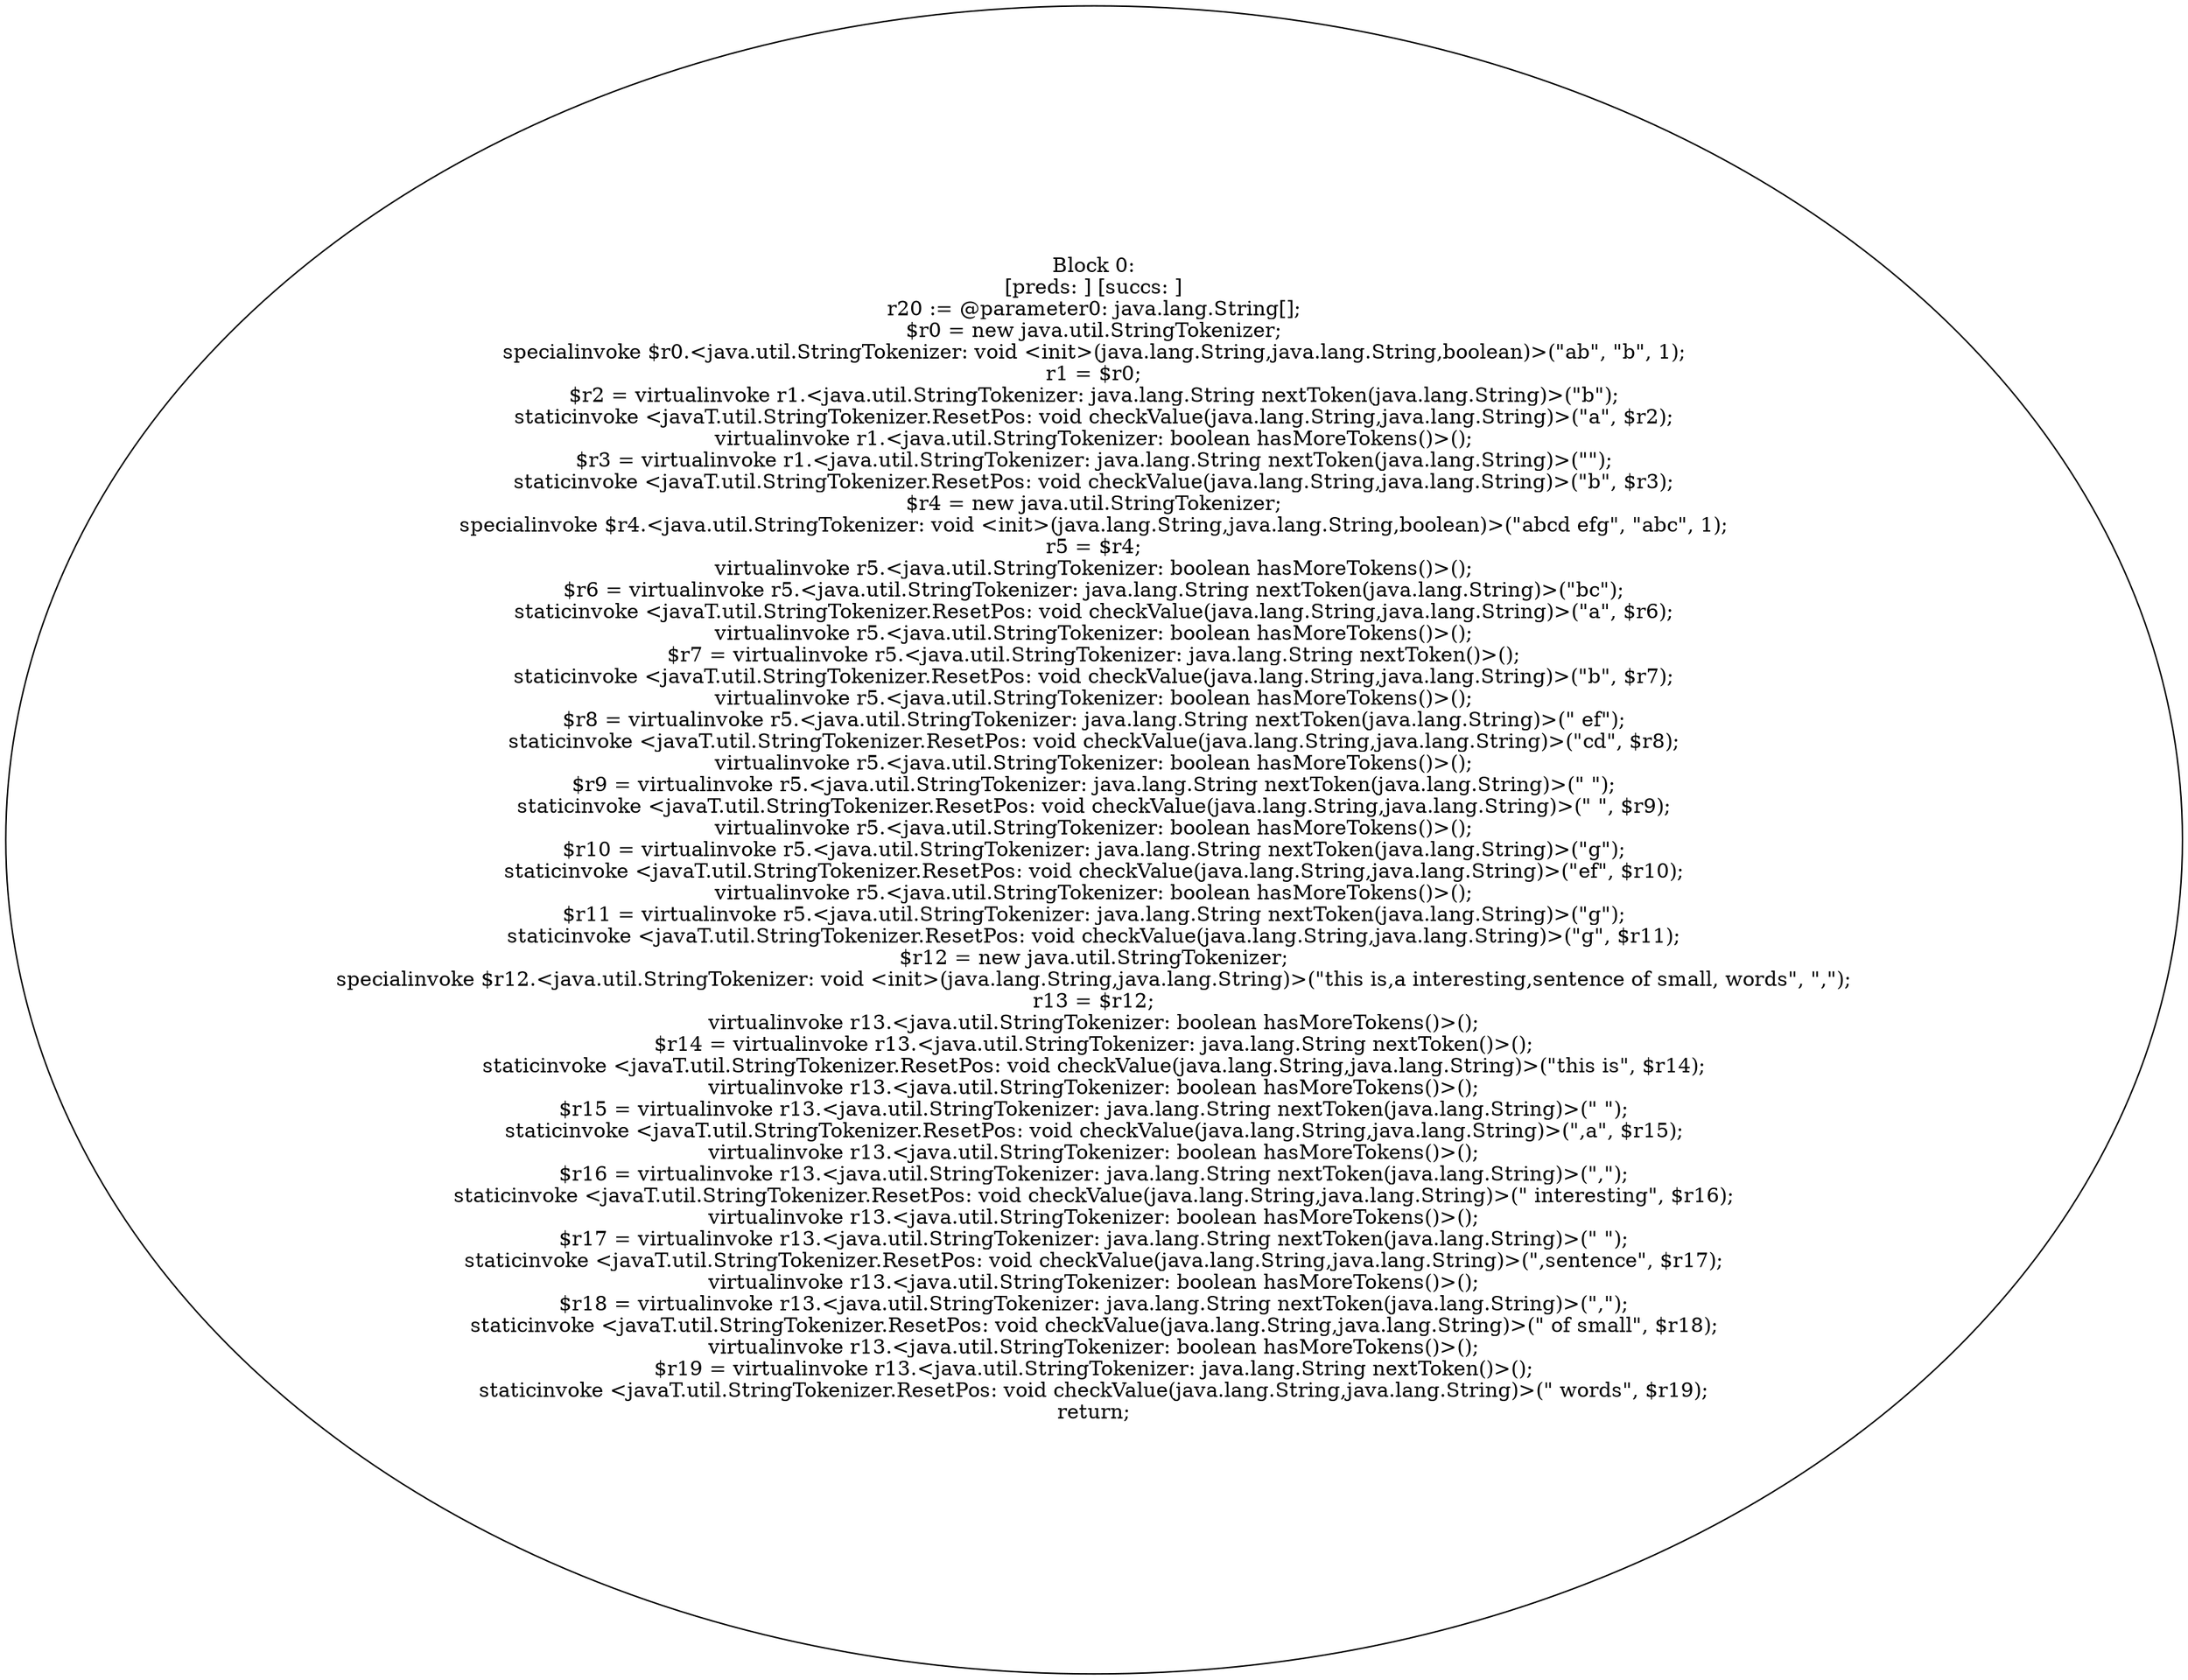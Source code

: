digraph "unitGraph" {
    "Block 0:
[preds: ] [succs: ]
r20 := @parameter0: java.lang.String[];
$r0 = new java.util.StringTokenizer;
specialinvoke $r0.<java.util.StringTokenizer: void <init>(java.lang.String,java.lang.String,boolean)>(\"ab\", \"b\", 1);
r1 = $r0;
$r2 = virtualinvoke r1.<java.util.StringTokenizer: java.lang.String nextToken(java.lang.String)>(\"b\");
staticinvoke <javaT.util.StringTokenizer.ResetPos: void checkValue(java.lang.String,java.lang.String)>(\"a\", $r2);
virtualinvoke r1.<java.util.StringTokenizer: boolean hasMoreTokens()>();
$r3 = virtualinvoke r1.<java.util.StringTokenizer: java.lang.String nextToken(java.lang.String)>(\"\");
staticinvoke <javaT.util.StringTokenizer.ResetPos: void checkValue(java.lang.String,java.lang.String)>(\"b\", $r3);
$r4 = new java.util.StringTokenizer;
specialinvoke $r4.<java.util.StringTokenizer: void <init>(java.lang.String,java.lang.String,boolean)>(\"abcd efg\", \"abc\", 1);
r5 = $r4;
virtualinvoke r5.<java.util.StringTokenizer: boolean hasMoreTokens()>();
$r6 = virtualinvoke r5.<java.util.StringTokenizer: java.lang.String nextToken(java.lang.String)>(\"bc\");
staticinvoke <javaT.util.StringTokenizer.ResetPos: void checkValue(java.lang.String,java.lang.String)>(\"a\", $r6);
virtualinvoke r5.<java.util.StringTokenizer: boolean hasMoreTokens()>();
$r7 = virtualinvoke r5.<java.util.StringTokenizer: java.lang.String nextToken()>();
staticinvoke <javaT.util.StringTokenizer.ResetPos: void checkValue(java.lang.String,java.lang.String)>(\"b\", $r7);
virtualinvoke r5.<java.util.StringTokenizer: boolean hasMoreTokens()>();
$r8 = virtualinvoke r5.<java.util.StringTokenizer: java.lang.String nextToken(java.lang.String)>(\" ef\");
staticinvoke <javaT.util.StringTokenizer.ResetPos: void checkValue(java.lang.String,java.lang.String)>(\"cd\", $r8);
virtualinvoke r5.<java.util.StringTokenizer: boolean hasMoreTokens()>();
$r9 = virtualinvoke r5.<java.util.StringTokenizer: java.lang.String nextToken(java.lang.String)>(\" \");
staticinvoke <javaT.util.StringTokenizer.ResetPos: void checkValue(java.lang.String,java.lang.String)>(\" \", $r9);
virtualinvoke r5.<java.util.StringTokenizer: boolean hasMoreTokens()>();
$r10 = virtualinvoke r5.<java.util.StringTokenizer: java.lang.String nextToken(java.lang.String)>(\"g\");
staticinvoke <javaT.util.StringTokenizer.ResetPos: void checkValue(java.lang.String,java.lang.String)>(\"ef\", $r10);
virtualinvoke r5.<java.util.StringTokenizer: boolean hasMoreTokens()>();
$r11 = virtualinvoke r5.<java.util.StringTokenizer: java.lang.String nextToken(java.lang.String)>(\"g\");
staticinvoke <javaT.util.StringTokenizer.ResetPos: void checkValue(java.lang.String,java.lang.String)>(\"g\", $r11);
$r12 = new java.util.StringTokenizer;
specialinvoke $r12.<java.util.StringTokenizer: void <init>(java.lang.String,java.lang.String)>(\"this is,a interesting,sentence of small, words\", \",\");
r13 = $r12;
virtualinvoke r13.<java.util.StringTokenizer: boolean hasMoreTokens()>();
$r14 = virtualinvoke r13.<java.util.StringTokenizer: java.lang.String nextToken()>();
staticinvoke <javaT.util.StringTokenizer.ResetPos: void checkValue(java.lang.String,java.lang.String)>(\"this is\", $r14);
virtualinvoke r13.<java.util.StringTokenizer: boolean hasMoreTokens()>();
$r15 = virtualinvoke r13.<java.util.StringTokenizer: java.lang.String nextToken(java.lang.String)>(\" \");
staticinvoke <javaT.util.StringTokenizer.ResetPos: void checkValue(java.lang.String,java.lang.String)>(\",a\", $r15);
virtualinvoke r13.<java.util.StringTokenizer: boolean hasMoreTokens()>();
$r16 = virtualinvoke r13.<java.util.StringTokenizer: java.lang.String nextToken(java.lang.String)>(\",\");
staticinvoke <javaT.util.StringTokenizer.ResetPos: void checkValue(java.lang.String,java.lang.String)>(\" interesting\", $r16);
virtualinvoke r13.<java.util.StringTokenizer: boolean hasMoreTokens()>();
$r17 = virtualinvoke r13.<java.util.StringTokenizer: java.lang.String nextToken(java.lang.String)>(\" \");
staticinvoke <javaT.util.StringTokenizer.ResetPos: void checkValue(java.lang.String,java.lang.String)>(\",sentence\", $r17);
virtualinvoke r13.<java.util.StringTokenizer: boolean hasMoreTokens()>();
$r18 = virtualinvoke r13.<java.util.StringTokenizer: java.lang.String nextToken(java.lang.String)>(\",\");
staticinvoke <javaT.util.StringTokenizer.ResetPos: void checkValue(java.lang.String,java.lang.String)>(\" of small\", $r18);
virtualinvoke r13.<java.util.StringTokenizer: boolean hasMoreTokens()>();
$r19 = virtualinvoke r13.<java.util.StringTokenizer: java.lang.String nextToken()>();
staticinvoke <javaT.util.StringTokenizer.ResetPos: void checkValue(java.lang.String,java.lang.String)>(\" words\", $r19);
return;
"
}
